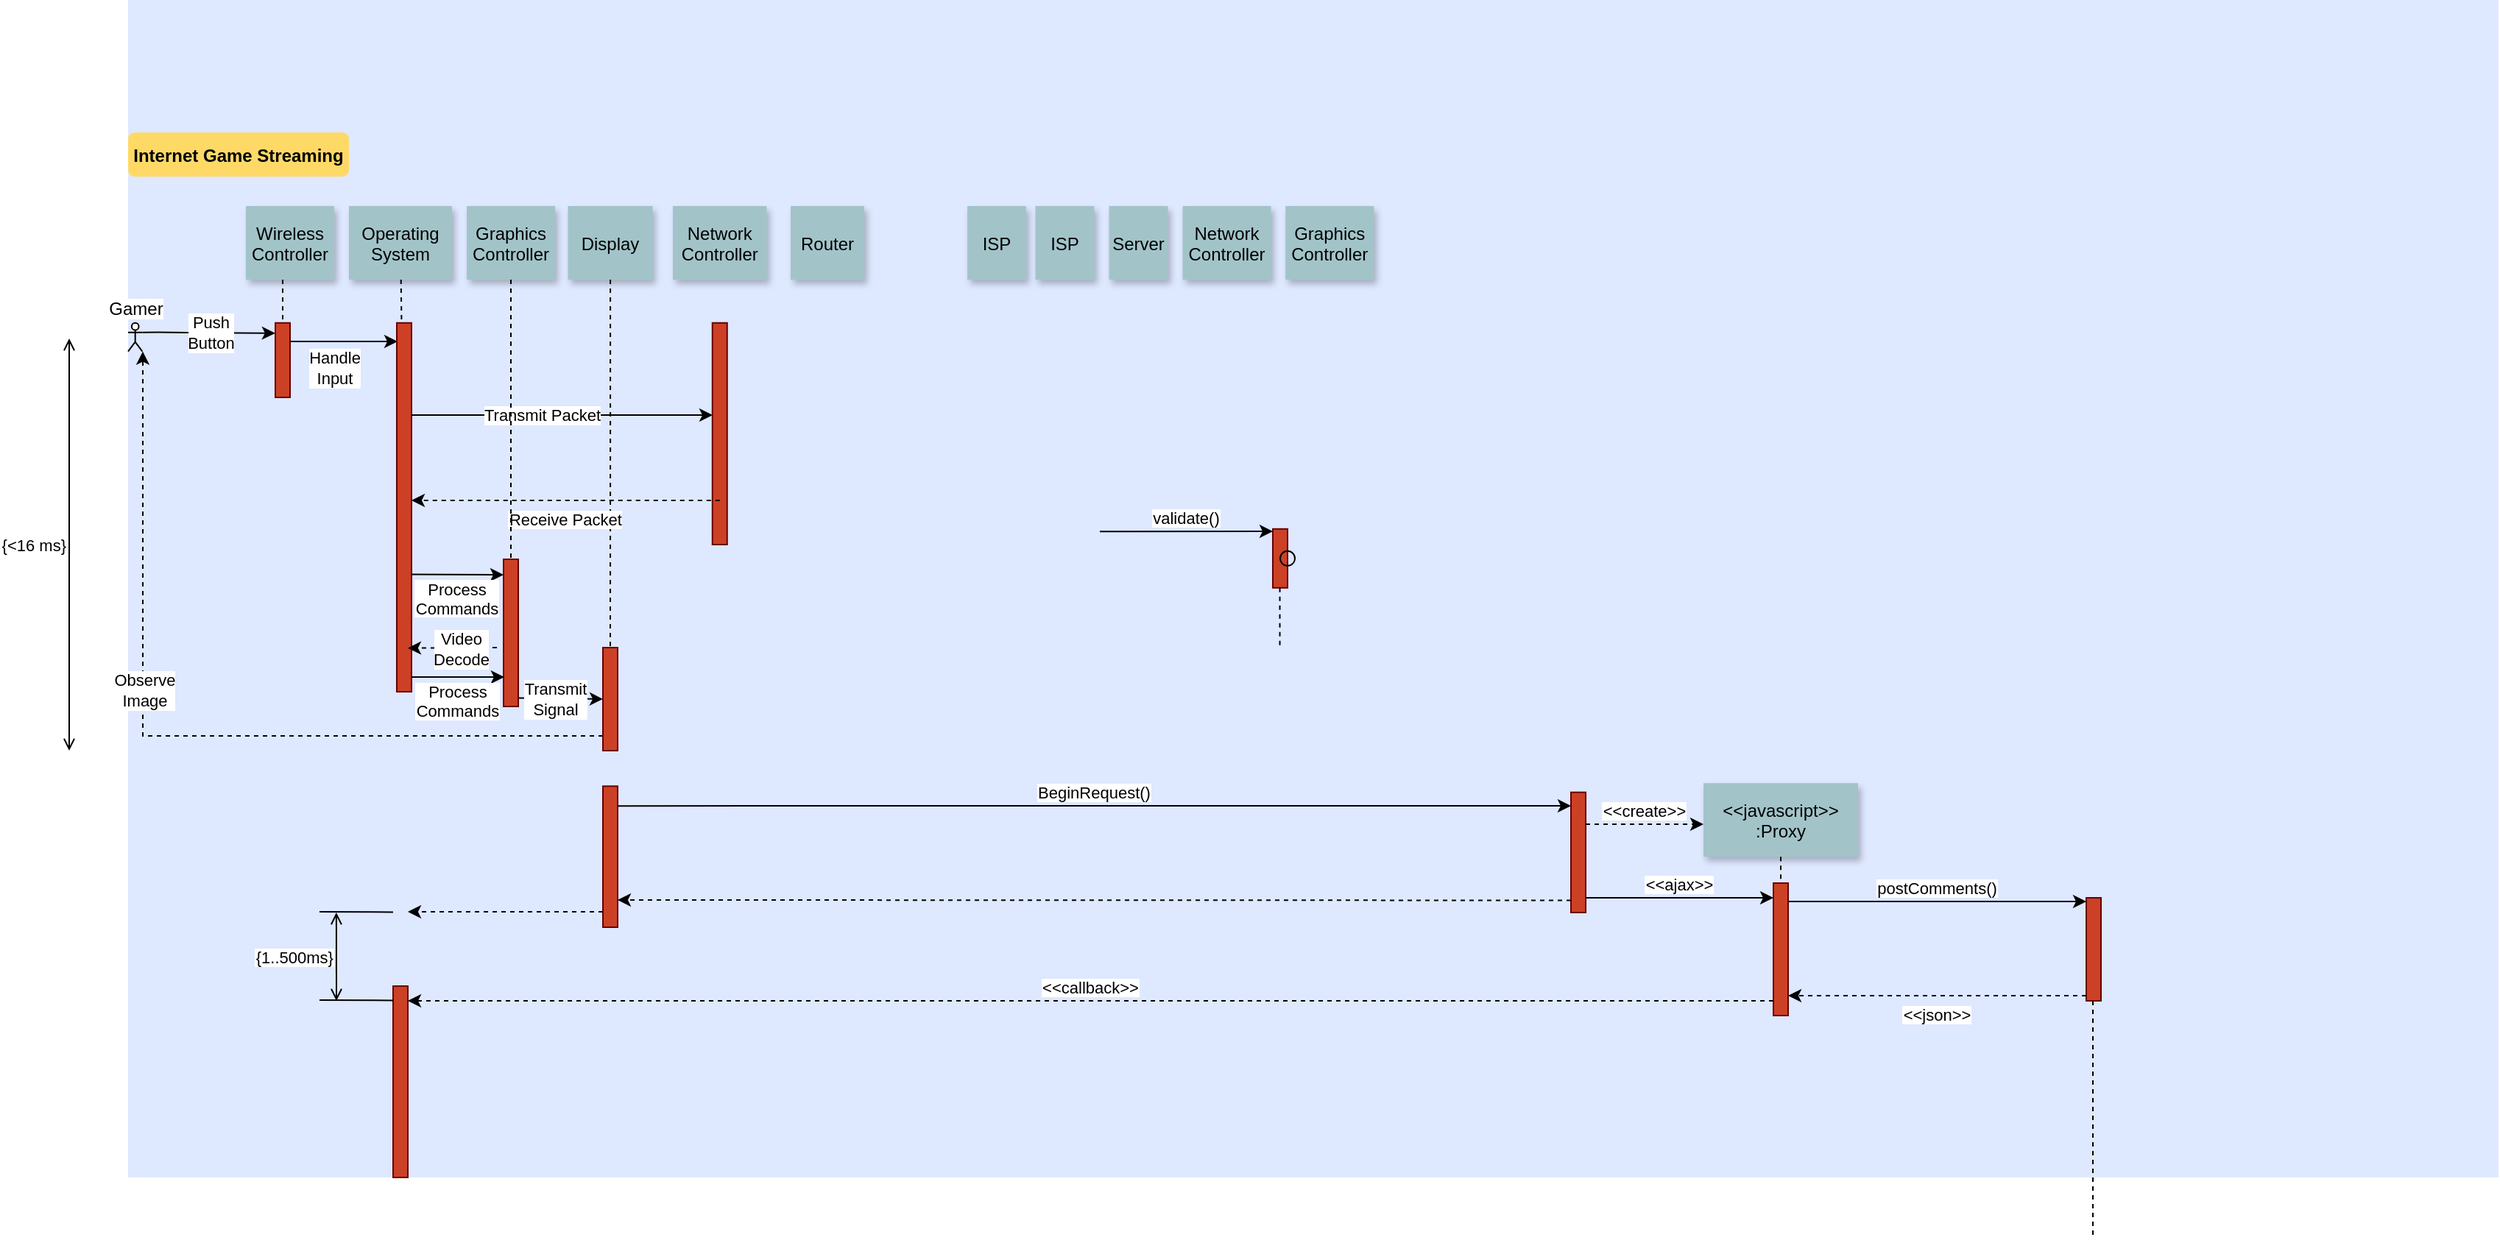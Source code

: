 <mxfile version="13.1.3" type="github">
  <diagram name="Page-1" id="9361dd3d-8414-5efd-6122-117bd74ce7a7">
    <mxGraphModel dx="1502" dy="1124" grid="1" gridSize="10" guides="1" tooltips="1" connect="1" arrows="1" fold="1" page="0" pageScale="1.5" pageWidth="826" pageHeight="1169" background="#ffffff" math="0" shadow="0">
      <root>
        <mxCell id="0" />
        <mxCell id="1" parent="0" />
        <mxCell id="69" value="" style="fillColor=#DEE8FF;strokeColor=none" parent="1" vertex="1">
          <mxGeometry x="20" y="-70" width="1610" height="800" as="geometry" />
        </mxCell>
        <mxCell id="81" value="" style="edgeStyle=elbowEdgeStyle;elbow=horizontal;endArrow=none;dashed=1" parent="1" edge="1">
          <mxGeometry x="1460" y="437.894" width="100" height="100" as="geometry">
            <mxPoint x="1354.5" y="610" as="sourcePoint" />
            <mxPoint x="1354.5" y="770" as="targetPoint" />
          </mxGeometry>
        </mxCell>
        <mxCell id="2" value="" style="fillColor=#CC4125;strokeColor=#660000" parent="1" vertex="1">
          <mxGeometry x="120" y="149.39" width="10" height="50.61" as="geometry" />
        </mxCell>
        <mxCell id="3" value="" style="edgeStyle=none;verticalLabelPosition=top;verticalAlign=bottom;labelPosition=left;align=right;exitX=1;exitY=0.25;exitDx=0;exitDy=0;" parent="1" source="2" edge="1">
          <mxGeometry width="100" height="100" as="geometry">
            <mxPoint x="80" y="159" as="sourcePoint" />
            <mxPoint x="203" y="162" as="targetPoint" />
            <mxPoint x="15" y="51" as="offset" />
          </mxGeometry>
        </mxCell>
        <mxCell id="oQ3h6LEIsGmMoKHgF2m0-93" value="&lt;div&gt;Handle&lt;/div&gt;&lt;div&gt;Input&lt;br&gt;&lt;/div&gt;" style="edgeLabel;html=1;align=center;verticalAlign=middle;resizable=0;points=[];" parent="3" vertex="1" connectable="0">
          <mxGeometry relative="1" as="geometry">
            <mxPoint x="-6.57" y="17.67" as="offset" />
          </mxGeometry>
        </mxCell>
        <mxCell id="4" value="Wireless&#xa;Controller" style="shadow=1;fillColor=#A2C4C9;strokeColor=none" parent="1" vertex="1">
          <mxGeometry x="100" y="70" width="60" height="50" as="geometry" />
        </mxCell>
        <mxCell id="6" value="" style="fillColor=#CC4125;strokeColor=#660000" parent="1" vertex="1">
          <mxGeometry x="202.5" y="149.39" width="10" height="250.61" as="geometry" />
        </mxCell>
        <mxCell id="7" value="Operating&#xa;System" style="shadow=1;fillColor=#A2C4C9;strokeColor=none" parent="1" vertex="1">
          <mxGeometry x="170" y="70" width="70" height="50" as="geometry" />
        </mxCell>
        <mxCell id="8" value="" style="edgeStyle=none;endArrow=none;dashed=1" parent="1" source="7" target="6" edge="1">
          <mxGeometry x="272.335" y="165" width="100" height="100" as="geometry">
            <mxPoint x="347.259" y="110" as="sourcePoint" />
            <mxPoint x="347.576" y="165" as="targetPoint" />
          </mxGeometry>
        </mxCell>
        <mxCell id="13" value="" style="edgeStyle=elbowEdgeStyle;verticalLabelPosition=top;verticalAlign=bottom;exitX=1;exitY=0.25;exitDx=0;exitDy=0;entryX=0.012;entryY=0.416;entryDx=0;entryDy=0;entryPerimeter=0;" parent="1" edge="1" target="21" source="6">
          <mxGeometry x="472.955" y="221.606" width="100" height="100" as="geometry">
            <mxPoint x="440" y="308.896" as="sourcePoint" />
            <mxPoint x="550" y="308.896" as="targetPoint" />
            <Array as="points">
              <mxPoint x="320" y="200" />
            </Array>
          </mxGeometry>
        </mxCell>
        <mxCell id="16iJN_MO-Rg0JeMpDWyn-110" value="Transmit Packet" style="edgeLabel;html=1;align=center;verticalAlign=middle;resizable=0;points=[];" vertex="1" connectable="0" parent="13">
          <mxGeometry relative="1" as="geometry">
            <mxPoint x="-14" as="offset" />
          </mxGeometry>
        </mxCell>
        <mxCell id="15" value="Network&#xa;Controller" style="shadow=1;fillColor=#A2C4C9;strokeColor=none" parent="1" vertex="1">
          <mxGeometry x="390" y="70" width="63.75" height="50" as="geometry" />
        </mxCell>
        <mxCell id="16iJN_MO-Rg0JeMpDWyn-97" style="rounded=0;orthogonalLoop=1;jettySize=auto;html=1;entryX=0;entryY=0.5;entryDx=0;entryDy=0;exitX=1.039;exitY=0.943;exitDx=0;exitDy=0;exitPerimeter=0;" edge="1" parent="1" source="17" target="16iJN_MO-Rg0JeMpDWyn-91">
          <mxGeometry relative="1" as="geometry" />
        </mxCell>
        <mxCell id="16iJN_MO-Rg0JeMpDWyn-98" value="&lt;div&gt;Transmit&lt;/div&gt;&lt;div&gt;Signal&lt;br&gt;&lt;/div&gt;" style="edgeLabel;html=1;align=center;verticalAlign=middle;resizable=0;points=[];" vertex="1" connectable="0" parent="16iJN_MO-Rg0JeMpDWyn-97">
          <mxGeometry x="0.152" y="1" relative="1" as="geometry">
            <mxPoint x="-8.18" y="1.3" as="offset" />
          </mxGeometry>
        </mxCell>
        <mxCell id="16iJN_MO-Rg0JeMpDWyn-108" style="rounded=0;orthogonalLoop=1;jettySize=auto;html=1;exitX=-0.048;exitY=0.117;exitDx=0;exitDy=0;entryX=1.155;entryY=0.689;entryDx=0;entryDy=0;dashed=1;endArrow=classic;endFill=1;entryPerimeter=0;exitPerimeter=0;" edge="1" parent="1">
          <mxGeometry relative="1" as="geometry">
            <mxPoint x="270.47" y="370.0" as="sourcePoint" />
            <mxPoint x="210.0" y="370.36" as="targetPoint" />
          </mxGeometry>
        </mxCell>
        <mxCell id="16iJN_MO-Rg0JeMpDWyn-109" value="&lt;div&gt;Video&lt;/div&gt;&lt;div&gt;Decode&lt;/div&gt;" style="edgeLabel;html=1;align=center;verticalAlign=middle;resizable=0;points=[];" vertex="1" connectable="0" parent="16iJN_MO-Rg0JeMpDWyn-108">
          <mxGeometry x="-0.113" y="1" relative="1" as="geometry">
            <mxPoint x="2.62" as="offset" />
          </mxGeometry>
        </mxCell>
        <mxCell id="17" value="" style="fillColor=#CC4125;strokeColor=#660000" parent="1" vertex="1">
          <mxGeometry x="275" y="310" width="10" height="100" as="geometry" />
        </mxCell>
        <mxCell id="19" value="Process&#xa;Commands&#xa;" style="edgeStyle=elbowEdgeStyle;elbow=vertical;verticalLabelPosition=top;verticalAlign=bottom;exitX=0.956;exitY=0.682;exitDx=0;exitDy=0;exitPerimeter=0;" parent="1" source="6" target="17" edge="1">
          <mxGeometry width="100" height="100" as="geometry">
            <mxPoint x="350" y="390" as="sourcePoint" />
            <mxPoint x="450" y="290" as="targetPoint" />
            <mxPoint y="45" as="offset" />
          </mxGeometry>
        </mxCell>
        <mxCell id="21" value="" style="fillColor=#CC4125;strokeColor=#660000" parent="1" vertex="1">
          <mxGeometry x="416.88" y="149.39" width="10" height="150.61" as="geometry" />
        </mxCell>
        <mxCell id="16iJN_MO-Rg0JeMpDWyn-107" style="edgeStyle=orthogonalEdgeStyle;rounded=0;orthogonalLoop=1;jettySize=auto;html=1;dashed=1;endArrow=none;endFill=0;" edge="1" parent="1" source="22" target="16iJN_MO-Rg0JeMpDWyn-91">
          <mxGeometry relative="1" as="geometry" />
        </mxCell>
        <mxCell id="22" value="Display" style="shadow=1;fillColor=#A2C4C9;strokeColor=none" parent="1" vertex="1">
          <mxGeometry x="318.75" y="70" width="57.5" height="50" as="geometry" />
        </mxCell>
        <mxCell id="24" value="Router" style="shadow=1;fillColor=#A2C4C9;strokeColor=none" parent="1" vertex="1">
          <mxGeometry x="470" y="70" width="50" height="50" as="geometry" />
        </mxCell>
        <mxCell id="26" value="" style="fillColor=#CC4125;strokeColor=#660000" parent="1" vertex="1">
          <mxGeometry x="797.5" y="289.394" width="10" height="40" as="geometry" />
        </mxCell>
        <mxCell id="30" value="ISP" style="shadow=1;fillColor=#A2C4C9;strokeColor=none" parent="1" vertex="1">
          <mxGeometry x="590" y="70" width="40" height="50" as="geometry" />
        </mxCell>
        <mxCell id="33" value="" style="edgeStyle=elbowEdgeStyle;elbow=horizontal;endArrow=none;dashed=1" parent="1" source="4" target="2" edge="1">
          <mxGeometry x="230.0" y="310" width="100" height="100" as="geometry">
            <mxPoint x="230.0" y="410" as="sourcePoint" />
            <mxPoint x="330" y="310" as="targetPoint" />
          </mxGeometry>
        </mxCell>
        <mxCell id="34" value="validate()" style="edgeStyle=elbowEdgeStyle;elbow=vertical;verticalLabelPosition=top;verticalAlign=bottom" parent="1" edge="1">
          <mxGeometry x="550" y="261.736" width="100" height="100" as="geometry">
            <mxPoint x="680" y="291.13" as="sourcePoint" />
            <mxPoint x="797.5" y="291.13" as="targetPoint" />
            <Array as="points" />
          </mxGeometry>
        </mxCell>
        <mxCell id="35" value="Receive Packet" style="edgeStyle=elbowEdgeStyle;elbow=vertical;dashed=1;verticalLabelPosition=bottom;verticalAlign=top;exitX=0.5;exitY=0.801;exitDx=0;exitDy=0;exitPerimeter=0;" parent="1" edge="1" target="6" source="21">
          <mxGeometry x="179.38" y="240.603" width="100" height="100" as="geometry">
            <mxPoint x="370" y="270" as="sourcePoint" />
            <mxPoint x="299.38" y="259.997" as="targetPoint" />
            <Array as="points" />
          </mxGeometry>
        </mxCell>
        <mxCell id="38" value="" style="edgeStyle=elbowEdgeStyle;elbow=horizontal;endArrow=none;dashed=1" parent="1" edge="1">
          <mxGeometry x="932.259" y="240" width="100" height="100" as="geometry">
            <mxPoint x="802.259" y="329.394" as="sourcePoint" />
            <mxPoint x="802.259" y="370" as="targetPoint" />
            <Array as="points">
              <mxPoint x="802.259" y="350" />
            </Array>
          </mxGeometry>
        </mxCell>
        <mxCell id="39" value="" style="ellipse;fillColor=none" parent="1" vertex="1">
          <mxGeometry x="802.5" y="304.394" width="10.0" height="10" as="geometry" />
        </mxCell>
        <mxCell id="47" value="{&lt;16 ms}" style="edgeStyle=elbowEdgeStyle;elbow=horizontal;startArrow=open;endArrow=open;labelPosition=left;align=right" parent="1" edge="1">
          <mxGeometry x="-139.964" y="290" width="100" height="100" as="geometry">
            <mxPoint x="-20" y="160" as="sourcePoint" />
            <mxPoint x="-20" y="440" as="targetPoint" />
          </mxGeometry>
        </mxCell>
        <mxCell id="48" value="" style="fillColor=#CC4125;strokeColor=#660000" parent="1" vertex="1">
          <mxGeometry x="342.5" y="464.167" width="10" height="95.833" as="geometry" />
        </mxCell>
        <mxCell id="49" value="" style="fillColor=#CC4125;strokeColor=#660000" parent="1" vertex="1">
          <mxGeometry x="1000" y="468.333" width="10" height="81.667" as="geometry" />
        </mxCell>
        <mxCell id="53" value="BeginRequest()" style="edgeStyle=elbowEdgeStyle;elbow=vertical;verticalLabelPosition=top;verticalAlign=bottom" parent="1" edge="1">
          <mxGeometry x="530" y="436.806" width="100" height="100" as="geometry">
            <mxPoint x="352.5" y="477.569" as="sourcePoint" />
            <mxPoint x="1000" y="477.569" as="targetPoint" />
            <Array as="points" />
          </mxGeometry>
        </mxCell>
        <mxCell id="54" value="" style="edgeStyle=elbowEdgeStyle;elbow=vertical;dashed=1;verticalLabelPosition=bottom;verticalAlign=top" parent="1" edge="1">
          <mxGeometry x="530" y="549.078" width="100" height="100" as="geometry">
            <mxPoint x="1000" y="541.736" as="sourcePoint" />
            <mxPoint x="352.5" y="541.736" as="targetPoint" />
            <Array as="points" />
          </mxGeometry>
        </mxCell>
        <mxCell id="55" value="&lt;&lt;javascript&gt;&gt;&#xa;:Proxy" style="shadow=1;fillColor=#A2C4C9;strokeColor=none" parent="1" vertex="1">
          <mxGeometry x="1090" y="462.083" width="105" height="50" as="geometry" />
        </mxCell>
        <mxCell id="56" value="" style="edgeStyle=none;endArrow=none;dashed=1" parent="1" source="55" target="57" edge="1">
          <mxGeometry x="1204.071" y="380.087" width="100" height="100" as="geometry">
            <mxPoint x="1279.236" y="325.087" as="sourcePoint" />
            <mxPoint x="1350" y="445.087" as="targetPoint" />
          </mxGeometry>
        </mxCell>
        <mxCell id="57" value="" style="fillColor=#CC4125;strokeColor=#660000" parent="1" vertex="1">
          <mxGeometry x="1137.5" y="530" width="10" height="90" as="geometry" />
        </mxCell>
        <mxCell id="58" value="" style="fillColor=#CC4125;strokeColor=#660000" parent="1" vertex="1">
          <mxGeometry x="1350" y="540" width="10" height="70" as="geometry" />
        </mxCell>
        <mxCell id="60" value="&lt;&lt;create&gt;&gt;" style="edgeStyle=elbowEdgeStyle;elbow=vertical;verticalLabelPosition=top;verticalAlign=bottom;dashed=1" parent="1" source="49" target="55" edge="1">
          <mxGeometry x="901.25" y="322.5" width="100" height="100" as="geometry">
            <mxPoint x="1031.25" y="351.894" as="sourcePoint" />
            <mxPoint x="1148.75" y="351.894" as="targetPoint" />
            <Array as="points" />
          </mxGeometry>
        </mxCell>
        <mxCell id="61" value="&lt;&lt;ajax&gt;&gt;" style="edgeStyle=elbowEdgeStyle;elbow=vertical;verticalLabelPosition=top;verticalAlign=bottom" parent="1" source="49" target="57" edge="1">
          <mxGeometry x="1065" y="359.5" width="100" height="100" as="geometry">
            <mxPoint x="1044.784" y="359.5" as="sourcePoint" />
            <mxPoint x="1195" y="359.5" as="targetPoint" />
            <Array as="points" />
          </mxGeometry>
        </mxCell>
        <mxCell id="62" value="postComments()" style="edgeStyle=elbowEdgeStyle;elbow=vertical;verticalLabelPosition=top;verticalAlign=bottom" parent="1" edge="1">
          <mxGeometry x="1225" y="309.5" width="100" height="100" as="geometry">
            <mxPoint x="1147.5" y="542.5" as="sourcePoint" />
            <mxPoint x="1350" y="542.5" as="targetPoint" />
            <Array as="points" />
          </mxGeometry>
        </mxCell>
        <mxCell id="63" value="&lt;&lt;json&gt;&gt;" style="edgeStyle=elbowEdgeStyle;elbow=vertical;dashed=1;verticalLabelPosition=bottom;verticalAlign=top" parent="1" edge="1">
          <mxGeometry x="1075" y="396" width="100" height="100" as="geometry">
            <mxPoint x="1350" y="606.5" as="sourcePoint" />
            <mxPoint x="1147.5" y="606.5" as="targetPoint" />
            <Array as="points" />
          </mxGeometry>
        </mxCell>
        <mxCell id="66" value="" style="fillColor=#CC4125;strokeColor=#660000" parent="1" vertex="1">
          <mxGeometry x="200" y="600" width="10" height="130" as="geometry" />
        </mxCell>
        <mxCell id="67" value="" style="edgeStyle=elbowEdgeStyle;elbow=vertical;dashed=1;verticalLabelPosition=bottom;verticalAlign=top" parent="1" edge="1">
          <mxGeometry x="507.5" y="664.342" width="100" height="100" as="geometry">
            <mxPoint x="342.5" y="549.5" as="sourcePoint" />
            <mxPoint x="210" y="549.5" as="targetPoint" />
            <Array as="points" />
          </mxGeometry>
        </mxCell>
        <mxCell id="68" value="&lt;&lt;callback&gt;&gt;" style="edgeStyle=elbowEdgeStyle;elbow=vertical;dashed=1;verticalLabelPosition=bottom;verticalAlign=bottom" parent="1" source="57" target="66" edge="1">
          <mxGeometry x="540" y="559.078" width="100" height="100" as="geometry">
            <mxPoint x="1010" y="551.736" as="sourcePoint" />
            <mxPoint x="362.5" y="551.736" as="targetPoint" />
            <Array as="points" />
          </mxGeometry>
        </mxCell>
        <mxCell id="71" value="Internet Game Streaming" style="rounded=1;fontStyle=1;fillColor=#FFD966;strokeColor=none" parent="1" vertex="1">
          <mxGeometry x="20" y="20" width="150" height="30" as="geometry" />
        </mxCell>
        <mxCell id="83" value="" style="edgeStyle=elbowEdgeStyle;elbow=vertical;endArrow=none" parent="1" edge="1">
          <mxGeometry x="60" y="499.711" width="100" height="100" as="geometry">
            <mxPoint x="200.0" y="549.711" as="sourcePoint" />
            <mxPoint x="150" y="549.711" as="targetPoint" />
          </mxGeometry>
        </mxCell>
        <mxCell id="84" value="" style="edgeStyle=elbowEdgeStyle;elbow=vertical;endArrow=none" parent="1" edge="1">
          <mxGeometry x="60.0" y="559.711" width="100" height="100" as="geometry">
            <mxPoint x="200" y="609.711" as="sourcePoint" />
            <mxPoint x="150.0" y="609.711" as="targetPoint" />
          </mxGeometry>
        </mxCell>
        <mxCell id="88" value="{1..500ms}" style="edgeStyle=elbowEdgeStyle;elbow=horizontal;startArrow=open;endArrow=open;labelPosition=left;align=right" parent="1" edge="1">
          <mxGeometry x="42.894" y="560" width="100" height="100" as="geometry">
            <mxPoint x="161.447" y="550" as="sourcePoint" />
            <mxPoint x="161.447" y="610" as="targetPoint" />
          </mxGeometry>
        </mxCell>
        <mxCell id="oQ3h6LEIsGmMoKHgF2m0-96" value="Server" style="shadow=1;fillColor=#A2C4C9;strokeColor=none" parent="1" vertex="1">
          <mxGeometry x="686.25" y="70" width="40" height="50" as="geometry" />
        </mxCell>
        <mxCell id="oQ3h6LEIsGmMoKHgF2m0-97" value="Network&#xa;Controller" style="shadow=1;fillColor=#A2C4C9;strokeColor=none" parent="1" vertex="1">
          <mxGeometry x="736.25" y="70" width="60" height="50" as="geometry" />
        </mxCell>
        <mxCell id="oQ3h6LEIsGmMoKHgF2m0-98" value="Graphics&#xa;Controller" style="shadow=1;fillColor=#A2C4C9;strokeColor=none" parent="1" vertex="1">
          <mxGeometry x="806.11" y="70" width="60" height="50" as="geometry" />
        </mxCell>
        <mxCell id="16iJN_MO-Rg0JeMpDWyn-106" value="" style="edgeStyle=orthogonalEdgeStyle;rounded=0;orthogonalLoop=1;jettySize=auto;html=1;dashed=1;endArrow=none;endFill=0;" edge="1" parent="1" source="oQ3h6LEIsGmMoKHgF2m0-100" target="17">
          <mxGeometry relative="1" as="geometry" />
        </mxCell>
        <mxCell id="oQ3h6LEIsGmMoKHgF2m0-100" value="Graphics&#xa;Controller" style="shadow=1;fillColor=#A2C4C9;strokeColor=none" parent="1" vertex="1">
          <mxGeometry x="250" y="70" width="60" height="50" as="geometry" />
        </mxCell>
        <mxCell id="16iJN_MO-Rg0JeMpDWyn-90" value="&lt;div&gt;Push&lt;/div&gt;&lt;div&gt;Button&lt;br&gt;&lt;/div&gt;" style="edgeStyle=orthogonalEdgeStyle;rounded=0;orthogonalLoop=1;jettySize=auto;html=1;entryX=-0.01;entryY=0.138;entryDx=0;entryDy=0;entryPerimeter=0;exitX=1;exitY=0.333;exitDx=0;exitDy=0;exitPerimeter=0;" edge="1" parent="1" source="16iJN_MO-Rg0JeMpDWyn-89" target="2">
          <mxGeometry x="0.016" relative="1" as="geometry">
            <Array as="points">
              <mxPoint x="40" y="156" />
            </Array>
            <mxPoint as="offset" />
          </mxGeometry>
        </mxCell>
        <mxCell id="16iJN_MO-Rg0JeMpDWyn-89" value="Gamer" style="shape=umlActor;verticalLabelPosition=top;labelBackgroundColor=#ffffff;verticalAlign=bottom;html=1;outlineConnect=0;labelPosition=center;align=center;" vertex="1" parent="1">
          <mxGeometry x="20" y="149.39" width="9.69" height="19.39" as="geometry" />
        </mxCell>
        <mxCell id="16iJN_MO-Rg0JeMpDWyn-94" value="" style="edgeStyle=orthogonalEdgeStyle;rounded=0;orthogonalLoop=1;jettySize=auto;html=1;dashed=1;entryX=1;entryY=1;entryDx=0;entryDy=0;entryPerimeter=0;" edge="1" parent="1" source="16iJN_MO-Rg0JeMpDWyn-91" target="16iJN_MO-Rg0JeMpDWyn-89">
          <mxGeometry relative="1" as="geometry">
            <mxPoint x="25" y="170" as="targetPoint" />
            <Array as="points">
              <mxPoint x="30" y="430" />
              <mxPoint x="30" y="169" />
            </Array>
          </mxGeometry>
        </mxCell>
        <mxCell id="16iJN_MO-Rg0JeMpDWyn-95" value="&lt;div&gt;Observe&lt;/div&gt;&lt;div&gt;Image&lt;br&gt;&lt;/div&gt;" style="edgeLabel;html=1;align=center;verticalAlign=middle;resizable=0;points=[];" vertex="1" connectable="0" parent="16iJN_MO-Rg0JeMpDWyn-94">
          <mxGeometry x="0.199" y="-1" relative="1" as="geometry">
            <mxPoint as="offset" />
          </mxGeometry>
        </mxCell>
        <mxCell id="16iJN_MO-Rg0JeMpDWyn-91" value="" style="fillColor=#CC4125;strokeColor=#660000" vertex="1" parent="1">
          <mxGeometry x="342.5" y="370" width="10" height="70" as="geometry" />
        </mxCell>
        <mxCell id="16iJN_MO-Rg0JeMpDWyn-104" value="ISP" style="shadow=1;fillColor=#A2C4C9;strokeColor=none" vertex="1" parent="1">
          <mxGeometry x="636.25" y="70" width="40" height="50" as="geometry" />
        </mxCell>
        <mxCell id="16iJN_MO-Rg0JeMpDWyn-111" value="Process&#xa;Commands&#xa;" style="edgeStyle=elbowEdgeStyle;elbow=vertical;verticalLabelPosition=top;verticalAlign=bottom;exitX=0.956;exitY=0.682;exitDx=0;exitDy=0;exitPerimeter=0;" edge="1" parent="1">
          <mxGeometry x="0.44" y="69.69" width="100" height="100" as="geometry">
            <mxPoint x="212.5" y="389.996" as="sourcePoint" />
            <mxPoint x="275.44" y="390.079" as="targetPoint" />
            <mxPoint y="45" as="offset" />
          </mxGeometry>
        </mxCell>
      </root>
    </mxGraphModel>
  </diagram>
</mxfile>
